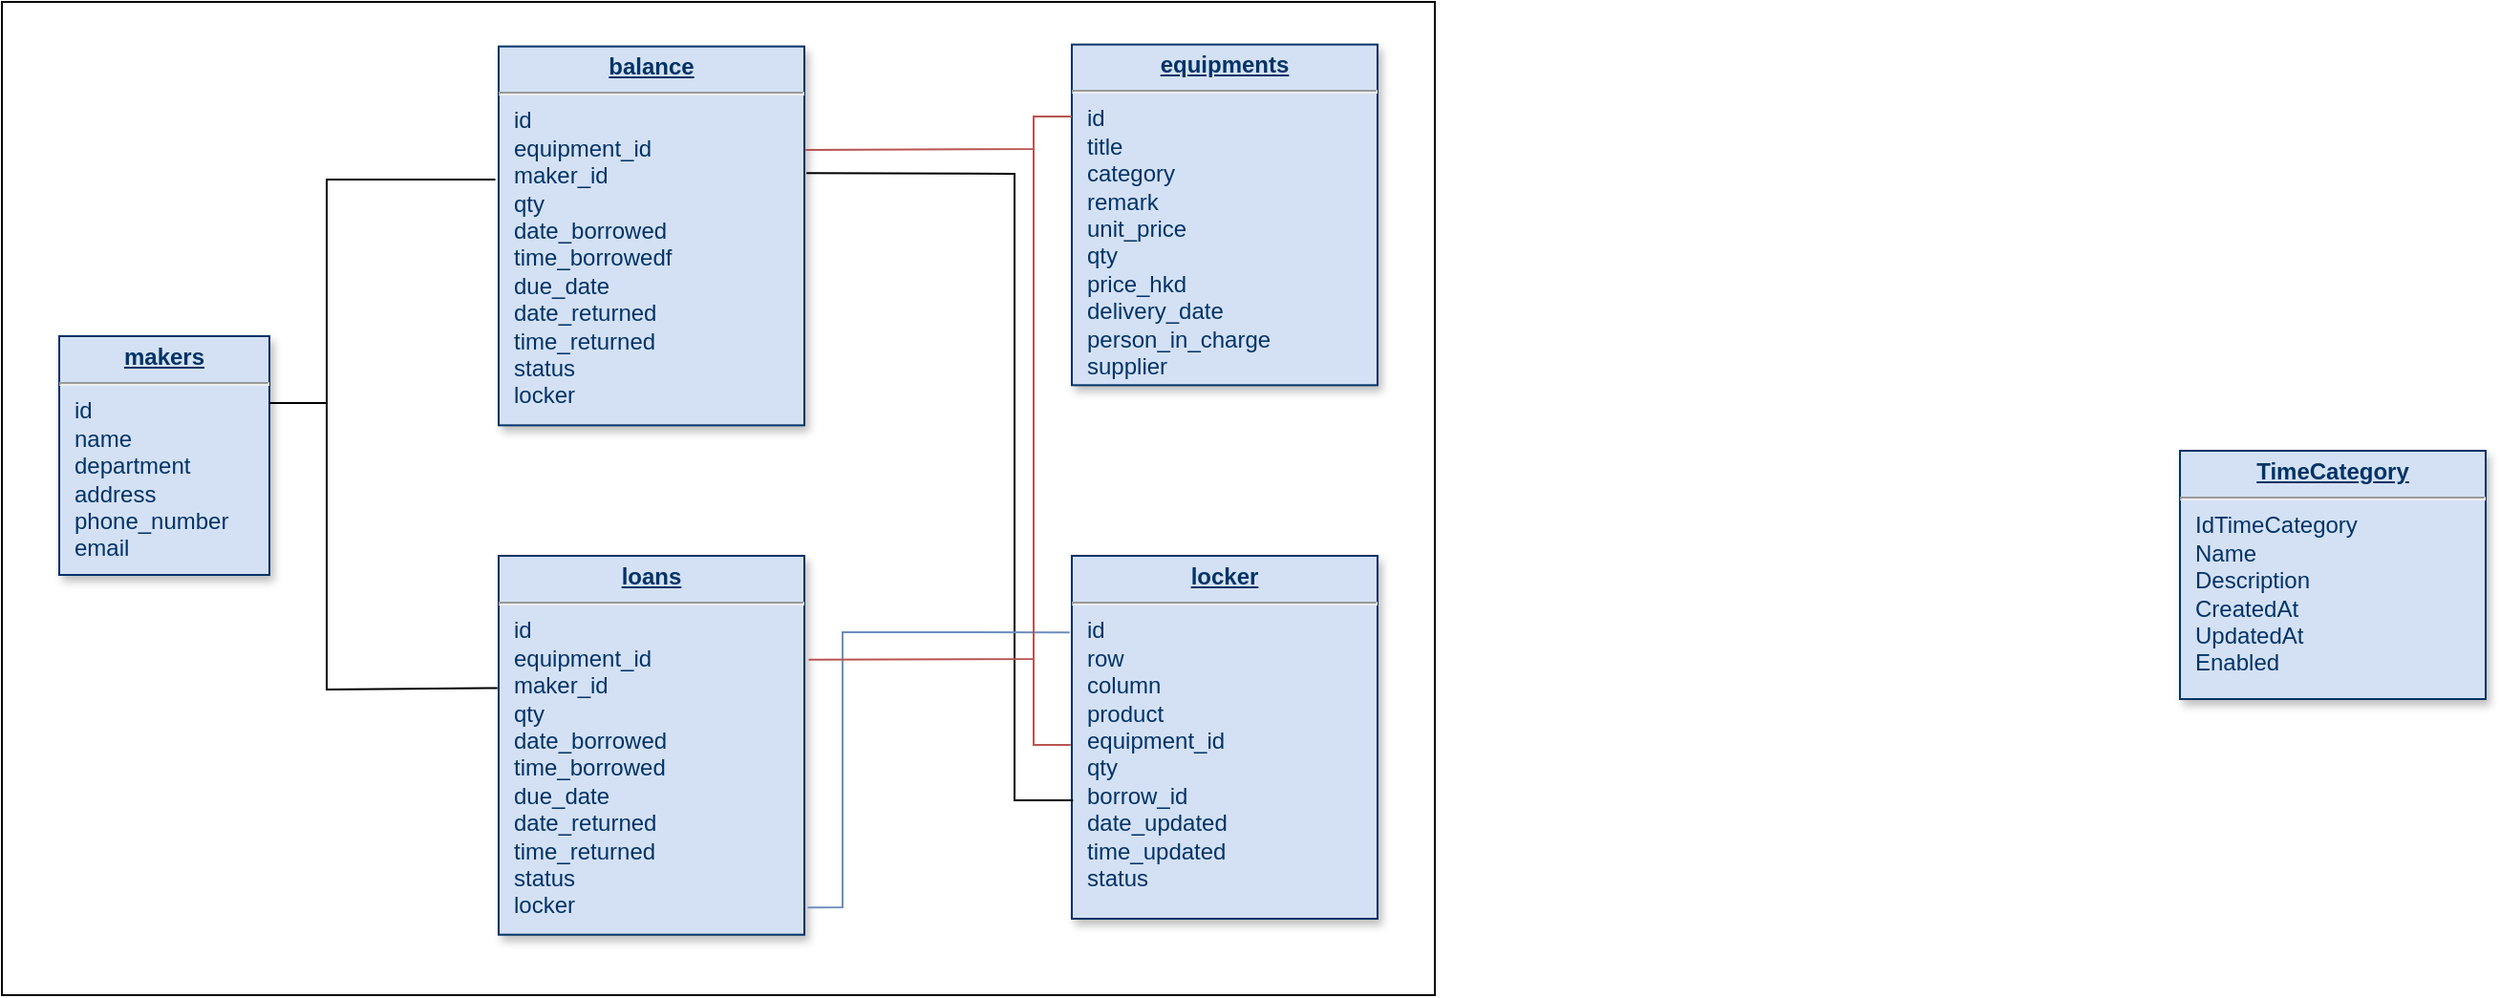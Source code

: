 <mxfile version="24.2.1" type="device">
  <diagram name="Page-1" id="efa7a0a1-bf9b-a30e-e6df-94a7791c09e9">
    <mxGraphModel dx="1155" dy="693" grid="1" gridSize="10" guides="1" tooltips="1" connect="1" arrows="1" fold="1" page="1" pageScale="1" pageWidth="826" pageHeight="1169" background="none" math="0" shadow="0">
      <root>
        <mxCell id="0" />
        <mxCell id="1" parent="0" />
        <mxCell id="19" value="&lt;p style=&quot;margin: 0px; margin-top: 4px; text-align: center; text-decoration: underline;&quot;&gt;&lt;strong&gt;balance&lt;/strong&gt;&lt;/p&gt;&lt;hr&gt;&lt;p style=&quot;margin: 0px; margin-left: 8px;&quot;&gt;id&lt;br&gt;&lt;/p&gt;&lt;p style=&quot;margin: 0px; margin-left: 8px;&quot;&gt;&lt;span style=&quot;background-color: initial;&quot;&gt;equipment_id&lt;/span&gt;&lt;/p&gt;&lt;p style=&quot;margin: 0px; margin-left: 8px;&quot;&gt;&lt;span style=&quot;background-color: initial;&quot;&gt;maker_id&lt;/span&gt;&lt;/p&gt;&lt;p style=&quot;margin: 0px; margin-left: 8px;&quot;&gt;&lt;span style=&quot;background-color: initial;&quot;&gt;qty&lt;/span&gt;&lt;/p&gt;&lt;p style=&quot;margin: 0px; margin-left: 8px;&quot;&gt;&lt;span style=&quot;background-color: initial;&quot;&gt;date_borrowed&lt;/span&gt;&lt;/p&gt;&lt;p style=&quot;margin: 0px; margin-left: 8px;&quot;&gt;&lt;span style=&quot;background-color: initial;&quot;&gt;time_borrowedf&lt;/span&gt;&lt;/p&gt;&lt;p style=&quot;margin: 0px; margin-left: 8px;&quot;&gt;&lt;span style=&quot;background-color: initial;&quot;&gt;due_date&lt;/span&gt;&lt;/p&gt;&lt;p style=&quot;margin: 0px; margin-left: 8px;&quot;&gt;&lt;span style=&quot;background-color: initial;&quot;&gt;date_returned&lt;/span&gt;&lt;/p&gt;&lt;p style=&quot;margin: 0px; margin-left: 8px;&quot;&gt;&lt;span style=&quot;background-color: initial;&quot;&gt;time_returned&lt;/span&gt;&lt;/p&gt;&lt;p style=&quot;margin: 0px; margin-left: 8px;&quot;&gt;&lt;span style=&quot;background-color: initial;&quot;&gt;status&lt;/span&gt;&lt;/p&gt;&lt;p style=&quot;margin: 0px; margin-left: 8px;&quot;&gt;&lt;span style=&quot;background-color: initial;&quot;&gt;locker&lt;/span&gt;&lt;/p&gt;" style="verticalAlign=top;align=left;overflow=fill;fontSize=12;fontFamily=Helvetica;html=1;strokeColor=#003366;shadow=1;fillColor=#D4E1F5;fontColor=#003366" parent="1" vertex="1">
          <mxGeometry x="540" y="243.32" width="160" height="198.36" as="geometry" />
        </mxCell>
        <mxCell id="21" value="&lt;p style=&quot;margin: 0px; margin-top: 4px; text-align: center; text-decoration: underline;&quot;&gt;&lt;strong&gt;makers&lt;/strong&gt;&lt;/p&gt;&lt;hr&gt;&lt;p style=&quot;margin: 0px; margin-left: 8px;&quot;&gt;id&lt;/p&gt;&lt;p style=&quot;margin: 0px; margin-left: 8px;&quot;&gt;name&lt;/p&gt;&lt;p style=&quot;margin: 0px; margin-left: 8px;&quot;&gt;department&lt;/p&gt;&lt;p style=&quot;margin: 0px; margin-left: 8px;&quot;&gt;address&lt;/p&gt;&lt;p style=&quot;margin: 0px; margin-left: 8px;&quot;&gt;phone_number&lt;/p&gt;&lt;p style=&quot;margin: 0px; margin-left: 8px;&quot;&gt;email&lt;/p&gt;" style="verticalAlign=top;align=left;overflow=fill;fontSize=12;fontFamily=Helvetica;html=1;strokeColor=#003366;shadow=1;fillColor=#D4E1F5;fontColor=#003366" parent="1" vertex="1">
          <mxGeometry x="310" y="395" width="110" height="125" as="geometry" />
        </mxCell>
        <mxCell id="23" value="&lt;p style=&quot;margin: 0px; margin-top: 4px; text-align: center; text-decoration: underline;&quot;&gt;&lt;b&gt;equipments&lt;/b&gt;&lt;/p&gt;&lt;hr&gt;&lt;p style=&quot;margin: 0px; margin-left: 8px;&quot;&gt;id&lt;/p&gt;&lt;p style=&quot;margin: 0px; margin-left: 8px;&quot;&gt;title&lt;/p&gt;&lt;p style=&quot;margin: 0px; margin-left: 8px;&quot;&gt;category&lt;/p&gt;&lt;p style=&quot;margin: 0px; margin-left: 8px;&quot;&gt;remark&lt;/p&gt;&lt;p style=&quot;margin: 0px; margin-left: 8px;&quot;&gt;unit_price&lt;/p&gt;&lt;p style=&quot;margin: 0px; margin-left: 8px;&quot;&gt;qty&lt;/p&gt;&lt;p style=&quot;margin: 0px; margin-left: 8px;&quot;&gt;price_hkd&lt;/p&gt;&lt;p style=&quot;margin: 0px; margin-left: 8px;&quot;&gt;delivery_date&lt;/p&gt;&lt;p style=&quot;margin: 0px; margin-left: 8px;&quot;&gt;person_in_charge&lt;/p&gt;&lt;p style=&quot;margin: 0px; margin-left: 8px;&quot;&gt;supplier&lt;/p&gt;" style="verticalAlign=top;align=left;overflow=fill;fontSize=12;fontFamily=Helvetica;html=1;strokeColor=#003366;shadow=1;fillColor=#D4E1F5;fontColor=#003366" parent="1" vertex="1">
          <mxGeometry x="840" y="242.32" width="160" height="178.36" as="geometry" />
        </mxCell>
        <mxCell id="25" value="&lt;p style=&quot;margin: 0px; margin-top: 4px; text-align: center; text-decoration: underline;&quot;&gt;&lt;strong&gt;loans&lt;/strong&gt;&lt;/p&gt;&lt;hr&gt;&lt;p style=&quot;margin: 0px; margin-left: 8px;&quot;&gt;id&lt;/p&gt;&lt;p style=&quot;margin: 0px; margin-left: 8px;&quot;&gt;equipment_id&lt;/p&gt;&lt;p style=&quot;margin: 0px; margin-left: 8px;&quot;&gt;maker_id&lt;/p&gt;&lt;p style=&quot;margin: 0px; margin-left: 8px;&quot;&gt;qty&lt;/p&gt;&lt;p style=&quot;margin: 0px; margin-left: 8px;&quot;&gt;date_borrowed&lt;/p&gt;&lt;p style=&quot;margin: 0px; margin-left: 8px;&quot;&gt;time_borrowed&lt;/p&gt;&lt;p style=&quot;margin: 0px; margin-left: 8px;&quot;&gt;due_date&lt;/p&gt;&lt;p style=&quot;margin: 0px; margin-left: 8px;&quot;&gt;date_returned&lt;/p&gt;&lt;p style=&quot;margin: 0px; margin-left: 8px;&quot;&gt;time_returned&lt;/p&gt;&lt;p style=&quot;margin: 0px; margin-left: 8px;&quot;&gt;status&lt;/p&gt;&lt;p style=&quot;margin: 0px; margin-left: 8px;&quot;&gt;locker&lt;/p&gt;" style="verticalAlign=top;align=left;overflow=fill;fontSize=12;fontFamily=Helvetica;html=1;strokeColor=#003366;shadow=1;fillColor=#D4E1F5;fontColor=#003366" parent="1" vertex="1">
          <mxGeometry x="540" y="510" width="160" height="198.36" as="geometry" />
        </mxCell>
        <mxCell id="30" value="&lt;p style=&quot;margin: 0px; margin-top: 4px; text-align: center; text-decoration: underline;&quot;&gt;&lt;strong&gt;TimeCategory&lt;/strong&gt;&lt;/p&gt;&lt;hr /&gt;&lt;p style=&quot;margin: 0px; margin-left: 8px;&quot;&gt;IdTimeCategory&lt;/p&gt;&lt;p style=&quot;margin: 0px; margin-left: 8px;&quot;&gt;Name&lt;/p&gt;&lt;p style=&quot;margin: 0px; margin-left: 8px;&quot;&gt;Description&lt;/p&gt;&lt;p style=&quot;margin: 0px; margin-left: 8px;&quot;&gt;CreatedAt&lt;/p&gt;&lt;p style=&quot;margin: 0px; margin-left: 8px;&quot;&gt;UpdatedAt&lt;/p&gt;&lt;p style=&quot;margin: 0px; margin-left: 8px;&quot;&gt;Enabled&lt;/p&gt;" style="verticalAlign=top;align=left;overflow=fill;fontSize=12;fontFamily=Helvetica;html=1;strokeColor=#003366;shadow=1;fillColor=#D4E1F5;fontColor=#003366" parent="1" vertex="1">
          <mxGeometry x="1420.0" y="455.0" width="160" height="130" as="geometry" />
        </mxCell>
        <mxCell id="35" value="&lt;p style=&quot;margin: 0px; margin-top: 4px; text-align: center; text-decoration: underline;&quot;&gt;&lt;strong&gt;locker&lt;/strong&gt;&lt;/p&gt;&lt;hr&gt;&lt;p style=&quot;margin: 0px; margin-left: 8px;&quot;&gt;id&lt;/p&gt;&lt;p style=&quot;margin: 0px; margin-left: 8px;&quot;&gt;row&lt;/p&gt;&lt;p style=&quot;margin: 0px; margin-left: 8px;&quot;&gt;column&lt;/p&gt;&lt;p style=&quot;margin: 0px; margin-left: 8px;&quot;&gt;product&lt;/p&gt;&lt;p style=&quot;margin: 0px; margin-left: 8px;&quot;&gt;equipment_id&lt;/p&gt;&lt;p style=&quot;margin: 0px; margin-left: 8px;&quot;&gt;qty&lt;/p&gt;&lt;p style=&quot;margin: 0px; margin-left: 8px;&quot;&gt;borrow_id&lt;/p&gt;&lt;p style=&quot;margin: 0px; margin-left: 8px;&quot;&gt;date_updated&lt;/p&gt;&lt;p style=&quot;margin: 0px; margin-left: 8px;&quot;&gt;time_updated&lt;/p&gt;&lt;p style=&quot;margin: 0px; margin-left: 8px;&quot;&gt;status&lt;/p&gt;" style="verticalAlign=top;align=left;overflow=fill;fontSize=12;fontFamily=Helvetica;html=1;strokeColor=#003366;shadow=1;fillColor=#D4E1F5;fontColor=#003366" parent="1" vertex="1">
          <mxGeometry x="840" y="510.0" width="160" height="190" as="geometry" />
        </mxCell>
        <mxCell id="DwQ9ODRScKfizVwcthrZ-114" value="" style="endArrow=none;html=1;rounded=0;entryX=-0.011;entryY=0.351;entryDx=0;entryDy=0;entryPerimeter=0;" edge="1" parent="1" target="19">
          <mxGeometry width="50" height="50" relative="1" as="geometry">
            <mxPoint x="420" y="430" as="sourcePoint" />
            <mxPoint x="620" y="340" as="targetPoint" />
            <Array as="points">
              <mxPoint x="450" y="430" />
              <mxPoint x="450" y="313" />
            </Array>
          </mxGeometry>
        </mxCell>
        <mxCell id="DwQ9ODRScKfizVwcthrZ-116" value="" style="endArrow=none;html=1;rounded=0;exitX=1.005;exitY=0.306;exitDx=0;exitDy=0;exitPerimeter=0;entryX=-0.004;entryY=0.349;entryDx=0;entryDy=0;entryPerimeter=0;" edge="1" parent="1" target="25">
          <mxGeometry width="50" height="50" relative="1" as="geometry">
            <mxPoint x="421" y="430" as="sourcePoint" />
            <mxPoint x="538" y="313" as="targetPoint" />
            <Array as="points">
              <mxPoint x="450" y="430" />
              <mxPoint x="450" y="580" />
            </Array>
          </mxGeometry>
        </mxCell>
        <mxCell id="DwQ9ODRScKfizVwcthrZ-117" value="" style="endArrow=none;html=1;rounded=0;exitX=0;exitY=0.211;exitDx=0;exitDy=0;exitPerimeter=0;entryX=1.004;entryY=0.273;entryDx=0;entryDy=0;entryPerimeter=0;fillColor=#f8cecc;strokeColor=#b85450;" edge="1" parent="1" source="23" target="19">
          <mxGeometry width="50" height="50" relative="1" as="geometry">
            <mxPoint x="590" y="480" as="sourcePoint" />
            <mxPoint x="640" y="430" as="targetPoint" />
            <Array as="points">
              <mxPoint x="820" y="280" />
              <mxPoint x="820" y="297" />
            </Array>
          </mxGeometry>
        </mxCell>
        <mxCell id="DwQ9ODRScKfizVwcthrZ-118" value="" style="endArrow=none;html=1;rounded=0;exitX=0;exitY=0.211;exitDx=0;exitDy=0;exitPerimeter=0;entryX=-0.004;entryY=0.521;entryDx=0;entryDy=0;entryPerimeter=0;fillColor=#f8cecc;strokeColor=#b85450;" edge="1" parent="1" target="35">
          <mxGeometry width="50" height="50" relative="1" as="geometry">
            <mxPoint x="840" y="280" as="sourcePoint" />
            <mxPoint x="701" y="297" as="targetPoint" />
            <Array as="points">
              <mxPoint x="820" y="280" />
              <mxPoint x="820" y="609" />
            </Array>
          </mxGeometry>
        </mxCell>
        <mxCell id="DwQ9ODRScKfizVwcthrZ-119" value="" style="endArrow=none;html=1;rounded=0;entryX=1.007;entryY=0.334;entryDx=0;entryDy=0;entryPerimeter=0;exitX=0.004;exitY=0.674;exitDx=0;exitDy=0;exitPerimeter=0;" edge="1" parent="1" source="35" target="19">
          <mxGeometry width="50" height="50" relative="1" as="geometry">
            <mxPoint x="430" y="440" as="sourcePoint" />
            <mxPoint x="548" y="323" as="targetPoint" />
            <Array as="points">
              <mxPoint x="810" y="638" />
              <mxPoint x="810" y="310" />
            </Array>
          </mxGeometry>
        </mxCell>
        <mxCell id="DwQ9ODRScKfizVwcthrZ-120" value="" style="endArrow=none;html=1;rounded=0;entryX=-0.007;entryY=0.211;entryDx=0;entryDy=0;entryPerimeter=0;exitX=1.011;exitY=0.928;exitDx=0;exitDy=0;exitPerimeter=0;fillColor=#dae8fc;strokeColor=#6c8ebf;" edge="1" parent="1" source="25" target="35">
          <mxGeometry width="50" height="50" relative="1" as="geometry">
            <mxPoint x="851" y="648" as="sourcePoint" />
            <mxPoint x="711" y="320" as="targetPoint" />
            <Array as="points">
              <mxPoint x="720" y="694" />
              <mxPoint x="720" y="550" />
            </Array>
          </mxGeometry>
        </mxCell>
        <mxCell id="DwQ9ODRScKfizVwcthrZ-121" value="" style="endArrow=none;html=1;rounded=0;exitX=0;exitY=0.211;exitDx=0;exitDy=0;exitPerimeter=0;entryX=1.014;entryY=0.274;entryDx=0;entryDy=0;entryPerimeter=0;fillColor=#f8cecc;strokeColor=#b85450;" edge="1" parent="1" target="25">
          <mxGeometry width="50" height="50" relative="1" as="geometry">
            <mxPoint x="840" y="280" as="sourcePoint" />
            <mxPoint x="839" y="609" as="targetPoint" />
            <Array as="points">
              <mxPoint x="820" y="280" />
              <mxPoint x="820" y="564" />
            </Array>
          </mxGeometry>
        </mxCell>
        <mxCell id="DwQ9ODRScKfizVwcthrZ-122" value="" style="rounded=0;whiteSpace=wrap;html=1;fillColor=none;" vertex="1" parent="1">
          <mxGeometry x="280" y="220" width="750" height="520" as="geometry" />
        </mxCell>
      </root>
    </mxGraphModel>
  </diagram>
</mxfile>
